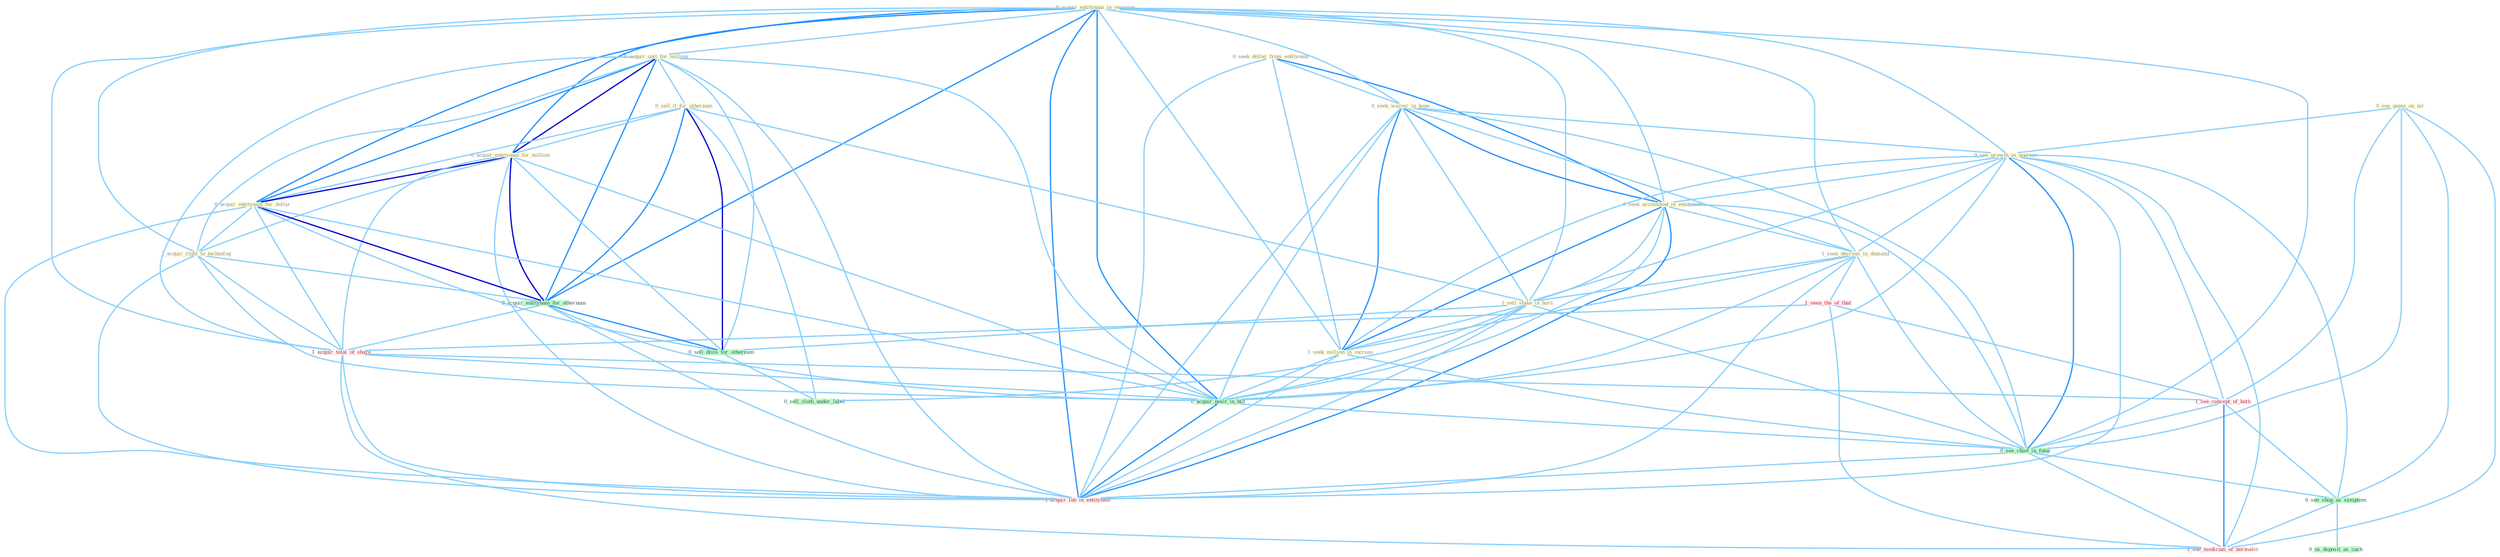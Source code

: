 Graph G{ 
    node
    [shape=polygon,style=filled,width=.5,height=.06,color="#BDFCC9",fixedsize=true,fontsize=4,
    fontcolor="#2f4f4f"];
    {node
    [color="#ffffe0", fontcolor="#8b7d6b"] "0_seek_dollar_from_entitynam " "0_acquir_entitynam_in_yearnum " "0_seek_waiver_in_hope " "0_acquir_unit_for_million " "0_see_game_on_air " "0_see_growth_in_quarter " "0_seek_accommod_in_entitynam " "0_sell_it_for_othernum " "0_acquir_entitynam_for_million " "0_acquir_entitynam_for_dollar " "1_acquir_right_to_technolog " "1_seen_decreas_in_demand " "1_sell_stake_in_hors " "1_seek_million_in_increas "}
{node [color="#fff0f5", fontcolor="#b22222"] "1_seen_the_of_that " "1_acquir_total_of_share " "1_see_concept_of_both " "1_acquir_lab_in_entitynam " "1_see_modicum_of_normalci "}
edge [color="#B0E2FF"];

	"0_seek_dollar_from_entitynam " -- "0_seek_waiver_in_hope " [w="1", color="#87cefa" ];
	"0_seek_dollar_from_entitynam " -- "0_seek_accommod_in_entitynam " [w="2", color="#1e90ff" , len=0.8];
	"0_seek_dollar_from_entitynam " -- "1_seek_million_in_increas " [w="1", color="#87cefa" ];
	"0_seek_dollar_from_entitynam " -- "1_acquir_lab_in_entitynam " [w="1", color="#87cefa" ];
	"0_acquir_entitynam_in_yearnum " -- "0_seek_waiver_in_hope " [w="1", color="#87cefa" ];
	"0_acquir_entitynam_in_yearnum " -- "0_acquir_unit_for_million " [w="1", color="#87cefa" ];
	"0_acquir_entitynam_in_yearnum " -- "0_see_growth_in_quarter " [w="1", color="#87cefa" ];
	"0_acquir_entitynam_in_yearnum " -- "0_seek_accommod_in_entitynam " [w="1", color="#87cefa" ];
	"0_acquir_entitynam_in_yearnum " -- "0_acquir_entitynam_for_million " [w="2", color="#1e90ff" , len=0.8];
	"0_acquir_entitynam_in_yearnum " -- "0_acquir_entitynam_for_dollar " [w="2", color="#1e90ff" , len=0.8];
	"0_acquir_entitynam_in_yearnum " -- "1_acquir_right_to_technolog " [w="1", color="#87cefa" ];
	"0_acquir_entitynam_in_yearnum " -- "1_seen_decreas_in_demand " [w="1", color="#87cefa" ];
	"0_acquir_entitynam_in_yearnum " -- "1_sell_stake_in_hors " [w="1", color="#87cefa" ];
	"0_acquir_entitynam_in_yearnum " -- "1_seek_million_in_increas " [w="1", color="#87cefa" ];
	"0_acquir_entitynam_in_yearnum " -- "0_acquir_entitynam_for_othernum " [w="2", color="#1e90ff" , len=0.8];
	"0_acquir_entitynam_in_yearnum " -- "1_acquir_total_of_share " [w="1", color="#87cefa" ];
	"0_acquir_entitynam_in_yearnum " -- "0_acquir_posit_in_bid " [w="2", color="#1e90ff" , len=0.8];
	"0_acquir_entitynam_in_yearnum " -- "0_see_chief_in_futur " [w="1", color="#87cefa" ];
	"0_acquir_entitynam_in_yearnum " -- "1_acquir_lab_in_entitynam " [w="2", color="#1e90ff" , len=0.8];
	"0_seek_waiver_in_hope " -- "0_see_growth_in_quarter " [w="1", color="#87cefa" ];
	"0_seek_waiver_in_hope " -- "0_seek_accommod_in_entitynam " [w="2", color="#1e90ff" , len=0.8];
	"0_seek_waiver_in_hope " -- "1_seen_decreas_in_demand " [w="1", color="#87cefa" ];
	"0_seek_waiver_in_hope " -- "1_sell_stake_in_hors " [w="1", color="#87cefa" ];
	"0_seek_waiver_in_hope " -- "1_seek_million_in_increas " [w="2", color="#1e90ff" , len=0.8];
	"0_seek_waiver_in_hope " -- "0_acquir_posit_in_bid " [w="1", color="#87cefa" ];
	"0_seek_waiver_in_hope " -- "0_see_chief_in_futur " [w="1", color="#87cefa" ];
	"0_seek_waiver_in_hope " -- "1_acquir_lab_in_entitynam " [w="1", color="#87cefa" ];
	"0_acquir_unit_for_million " -- "0_sell_it_for_othernum " [w="1", color="#87cefa" ];
	"0_acquir_unit_for_million " -- "0_acquir_entitynam_for_million " [w="3", color="#0000cd" , len=0.6];
	"0_acquir_unit_for_million " -- "0_acquir_entitynam_for_dollar " [w="2", color="#1e90ff" , len=0.8];
	"0_acquir_unit_for_million " -- "1_acquir_right_to_technolog " [w="1", color="#87cefa" ];
	"0_acquir_unit_for_million " -- "0_acquir_entitynam_for_othernum " [w="2", color="#1e90ff" , len=0.8];
	"0_acquir_unit_for_million " -- "0_sell_divis_for_othernum " [w="1", color="#87cefa" ];
	"0_acquir_unit_for_million " -- "1_acquir_total_of_share " [w="1", color="#87cefa" ];
	"0_acquir_unit_for_million " -- "0_acquir_posit_in_bid " [w="1", color="#87cefa" ];
	"0_acquir_unit_for_million " -- "1_acquir_lab_in_entitynam " [w="1", color="#87cefa" ];
	"0_see_game_on_air " -- "0_see_growth_in_quarter " [w="1", color="#87cefa" ];
	"0_see_game_on_air " -- "1_see_concept_of_both " [w="1", color="#87cefa" ];
	"0_see_game_on_air " -- "0_see_chief_in_futur " [w="1", color="#87cefa" ];
	"0_see_game_on_air " -- "0_see_shop_as_symptom " [w="1", color="#87cefa" ];
	"0_see_game_on_air " -- "1_see_modicum_of_normalci " [w="1", color="#87cefa" ];
	"0_see_growth_in_quarter " -- "0_seek_accommod_in_entitynam " [w="1", color="#87cefa" ];
	"0_see_growth_in_quarter " -- "1_seen_decreas_in_demand " [w="1", color="#87cefa" ];
	"0_see_growth_in_quarter " -- "1_sell_stake_in_hors " [w="1", color="#87cefa" ];
	"0_see_growth_in_quarter " -- "1_seek_million_in_increas " [w="1", color="#87cefa" ];
	"0_see_growth_in_quarter " -- "0_acquir_posit_in_bid " [w="1", color="#87cefa" ];
	"0_see_growth_in_quarter " -- "1_see_concept_of_both " [w="1", color="#87cefa" ];
	"0_see_growth_in_quarter " -- "0_see_chief_in_futur " [w="2", color="#1e90ff" , len=0.8];
	"0_see_growth_in_quarter " -- "0_see_shop_as_symptom " [w="1", color="#87cefa" ];
	"0_see_growth_in_quarter " -- "1_acquir_lab_in_entitynam " [w="1", color="#87cefa" ];
	"0_see_growth_in_quarter " -- "1_see_modicum_of_normalci " [w="1", color="#87cefa" ];
	"0_seek_accommod_in_entitynam " -- "1_seen_decreas_in_demand " [w="1", color="#87cefa" ];
	"0_seek_accommod_in_entitynam " -- "1_sell_stake_in_hors " [w="1", color="#87cefa" ];
	"0_seek_accommod_in_entitynam " -- "1_seek_million_in_increas " [w="2", color="#1e90ff" , len=0.8];
	"0_seek_accommod_in_entitynam " -- "0_acquir_posit_in_bid " [w="1", color="#87cefa" ];
	"0_seek_accommod_in_entitynam " -- "0_see_chief_in_futur " [w="1", color="#87cefa" ];
	"0_seek_accommod_in_entitynam " -- "1_acquir_lab_in_entitynam " [w="2", color="#1e90ff" , len=0.8];
	"0_sell_it_for_othernum " -- "0_acquir_entitynam_for_million " [w="1", color="#87cefa" ];
	"0_sell_it_for_othernum " -- "0_acquir_entitynam_for_dollar " [w="1", color="#87cefa" ];
	"0_sell_it_for_othernum " -- "1_sell_stake_in_hors " [w="1", color="#87cefa" ];
	"0_sell_it_for_othernum " -- "0_acquir_entitynam_for_othernum " [w="2", color="#1e90ff" , len=0.8];
	"0_sell_it_for_othernum " -- "0_sell_divis_for_othernum " [w="3", color="#0000cd" , len=0.6];
	"0_sell_it_for_othernum " -- "0_sell_cloth_under_label " [w="1", color="#87cefa" ];
	"0_acquir_entitynam_for_million " -- "0_acquir_entitynam_for_dollar " [w="3", color="#0000cd" , len=0.6];
	"0_acquir_entitynam_for_million " -- "1_acquir_right_to_technolog " [w="1", color="#87cefa" ];
	"0_acquir_entitynam_for_million " -- "0_acquir_entitynam_for_othernum " [w="3", color="#0000cd" , len=0.6];
	"0_acquir_entitynam_for_million " -- "0_sell_divis_for_othernum " [w="1", color="#87cefa" ];
	"0_acquir_entitynam_for_million " -- "1_acquir_total_of_share " [w="1", color="#87cefa" ];
	"0_acquir_entitynam_for_million " -- "0_acquir_posit_in_bid " [w="1", color="#87cefa" ];
	"0_acquir_entitynam_for_million " -- "1_acquir_lab_in_entitynam " [w="1", color="#87cefa" ];
	"0_acquir_entitynam_for_dollar " -- "1_acquir_right_to_technolog " [w="1", color="#87cefa" ];
	"0_acquir_entitynam_for_dollar " -- "0_acquir_entitynam_for_othernum " [w="3", color="#0000cd" , len=0.6];
	"0_acquir_entitynam_for_dollar " -- "0_sell_divis_for_othernum " [w="1", color="#87cefa" ];
	"0_acquir_entitynam_for_dollar " -- "1_acquir_total_of_share " [w="1", color="#87cefa" ];
	"0_acquir_entitynam_for_dollar " -- "0_acquir_posit_in_bid " [w="1", color="#87cefa" ];
	"0_acquir_entitynam_for_dollar " -- "1_acquir_lab_in_entitynam " [w="1", color="#87cefa" ];
	"1_acquir_right_to_technolog " -- "0_acquir_entitynam_for_othernum " [w="1", color="#87cefa" ];
	"1_acquir_right_to_technolog " -- "1_acquir_total_of_share " [w="1", color="#87cefa" ];
	"1_acquir_right_to_technolog " -- "0_acquir_posit_in_bid " [w="1", color="#87cefa" ];
	"1_acquir_right_to_technolog " -- "1_acquir_lab_in_entitynam " [w="1", color="#87cefa" ];
	"1_seen_decreas_in_demand " -- "1_sell_stake_in_hors " [w="1", color="#87cefa" ];
	"1_seen_decreas_in_demand " -- "1_seek_million_in_increas " [w="1", color="#87cefa" ];
	"1_seen_decreas_in_demand " -- "1_seen_the_of_that " [w="1", color="#87cefa" ];
	"1_seen_decreas_in_demand " -- "0_acquir_posit_in_bid " [w="1", color="#87cefa" ];
	"1_seen_decreas_in_demand " -- "0_see_chief_in_futur " [w="1", color="#87cefa" ];
	"1_seen_decreas_in_demand " -- "1_acquir_lab_in_entitynam " [w="1", color="#87cefa" ];
	"1_sell_stake_in_hors " -- "1_seek_million_in_increas " [w="1", color="#87cefa" ];
	"1_sell_stake_in_hors " -- "0_sell_divis_for_othernum " [w="1", color="#87cefa" ];
	"1_sell_stake_in_hors " -- "0_sell_cloth_under_label " [w="1", color="#87cefa" ];
	"1_sell_stake_in_hors " -- "0_acquir_posit_in_bid " [w="1", color="#87cefa" ];
	"1_sell_stake_in_hors " -- "0_see_chief_in_futur " [w="1", color="#87cefa" ];
	"1_sell_stake_in_hors " -- "1_acquir_lab_in_entitynam " [w="1", color="#87cefa" ];
	"1_seek_million_in_increas " -- "0_acquir_posit_in_bid " [w="1", color="#87cefa" ];
	"1_seek_million_in_increas " -- "0_see_chief_in_futur " [w="1", color="#87cefa" ];
	"1_seek_million_in_increas " -- "1_acquir_lab_in_entitynam " [w="1", color="#87cefa" ];
	"0_acquir_entitynam_for_othernum " -- "0_sell_divis_for_othernum " [w="2", color="#1e90ff" , len=0.8];
	"0_acquir_entitynam_for_othernum " -- "1_acquir_total_of_share " [w="1", color="#87cefa" ];
	"0_acquir_entitynam_for_othernum " -- "0_acquir_posit_in_bid " [w="1", color="#87cefa" ];
	"0_acquir_entitynam_for_othernum " -- "1_acquir_lab_in_entitynam " [w="1", color="#87cefa" ];
	"1_seen_the_of_that " -- "1_acquir_total_of_share " [w="1", color="#87cefa" ];
	"1_seen_the_of_that " -- "1_see_concept_of_both " [w="1", color="#87cefa" ];
	"1_seen_the_of_that " -- "1_see_modicum_of_normalci " [w="1", color="#87cefa" ];
	"0_sell_divis_for_othernum " -- "0_sell_cloth_under_label " [w="1", color="#87cefa" ];
	"1_acquir_total_of_share " -- "0_acquir_posit_in_bid " [w="1", color="#87cefa" ];
	"1_acquir_total_of_share " -- "1_see_concept_of_both " [w="1", color="#87cefa" ];
	"1_acquir_total_of_share " -- "1_acquir_lab_in_entitynam " [w="1", color="#87cefa" ];
	"1_acquir_total_of_share " -- "1_see_modicum_of_normalci " [w="1", color="#87cefa" ];
	"0_acquir_posit_in_bid " -- "0_see_chief_in_futur " [w="1", color="#87cefa" ];
	"0_acquir_posit_in_bid " -- "1_acquir_lab_in_entitynam " [w="2", color="#1e90ff" , len=0.8];
	"1_see_concept_of_both " -- "0_see_chief_in_futur " [w="1", color="#87cefa" ];
	"1_see_concept_of_both " -- "0_see_shop_as_symptom " [w="1", color="#87cefa" ];
	"1_see_concept_of_both " -- "1_see_modicum_of_normalci " [w="2", color="#1e90ff" , len=0.8];
	"0_see_chief_in_futur " -- "0_see_shop_as_symptom " [w="1", color="#87cefa" ];
	"0_see_chief_in_futur " -- "1_acquir_lab_in_entitynam " [w="1", color="#87cefa" ];
	"0_see_chief_in_futur " -- "1_see_modicum_of_normalci " [w="1", color="#87cefa" ];
	"0_see_shop_as_symptom " -- "0_us_deposit_as_cach " [w="1", color="#87cefa" ];
	"0_see_shop_as_symptom " -- "1_see_modicum_of_normalci " [w="1", color="#87cefa" ];
}